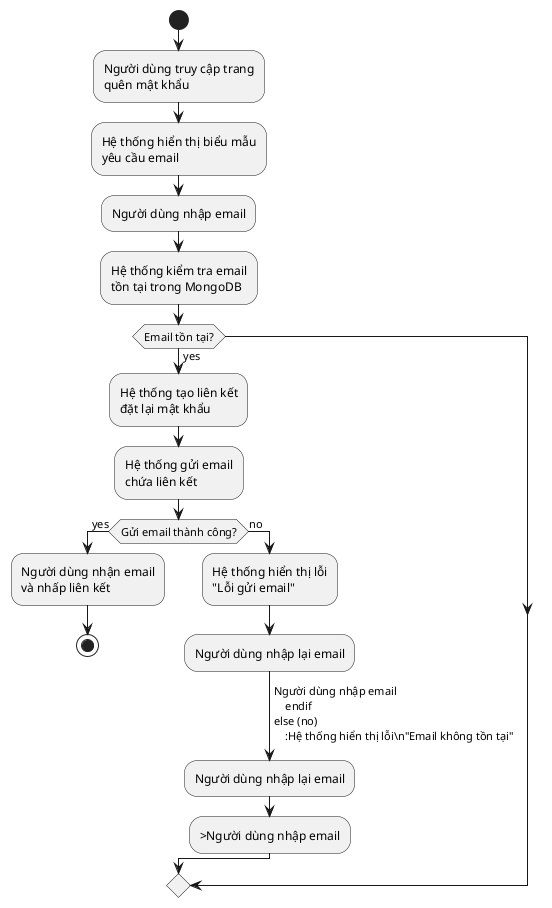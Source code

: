 @startuml
start
:Người dùng truy cập trang\nquên mật khẩu;
:Hệ thống hiển thị biểu mẫu\nyêu cầu email;
:Người dùng nhập email;
:Hệ thống kiểm tra email\ntồn tại trong MongoDB;

if (Email tồn tại?) then (yes)
    :Hệ thống tạo liên kết\nđặt lại mật khẩu;
    :Hệ thống gửi email\nchứa liên kết;
    if (Gửi email thành công?) then (yes)
        :Người dùng nhận email\nvà nhấp liên kết;
        stop
    else (no)
        :Hệ thống hiển thị lỗi\n"Lỗi gửi email";
        :Người dùng nhập lại email;
        ->Người dùng nhập email
    endif
else (no)
    :Hệ thống hiển thị lỗi\n"Email không tồn tại";
    :Người dùng nhập lại email;
    ->Người dùng nhập email
endif

@enduml